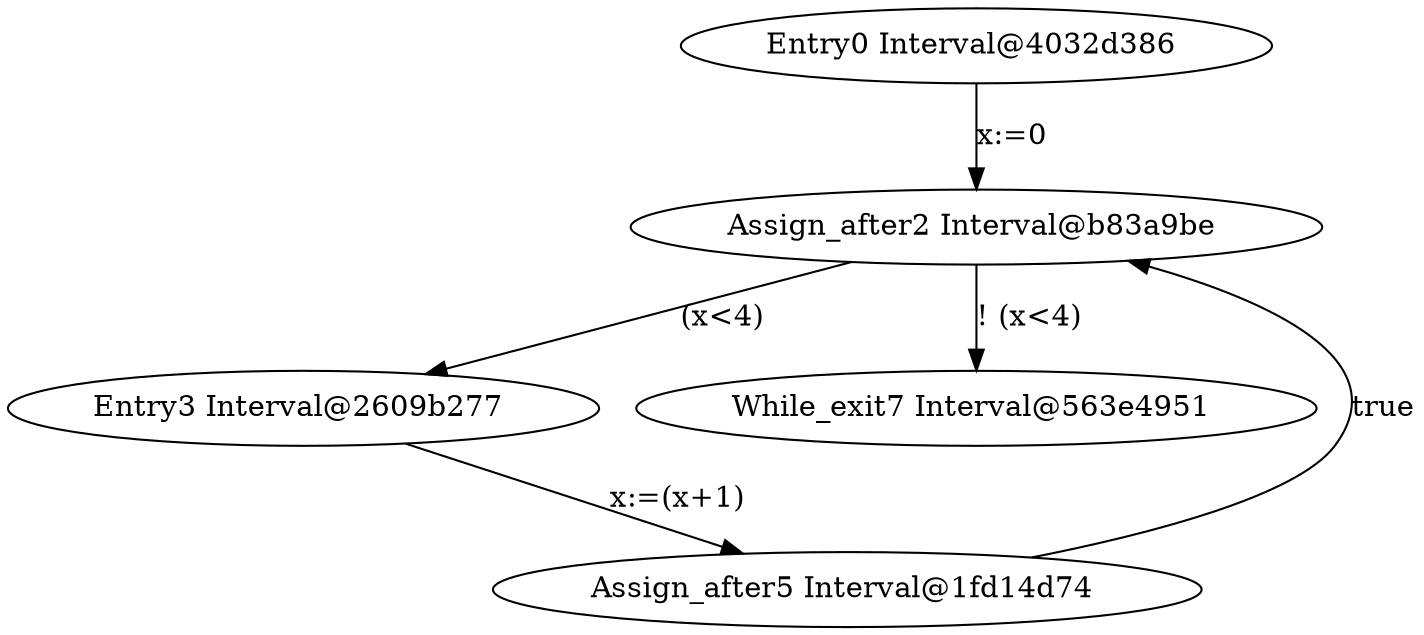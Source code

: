 digraph g {
"Entry0 Interval@4032d386 "->"Assign_after2 Interval@b83a9be "[label="x:=0"]

"Assign_after2 Interval@b83a9be "->"Entry3 Interval@2609b277 "[label="(x<4)"]
"Assign_after2 Interval@b83a9be "->"While_exit7 Interval@563e4951 "[label="! (x<4)"]

"Entry3 Interval@2609b277 "->"Assign_after5 Interval@1fd14d74 "[label="x:=(x+1)"]

"Assign_after5 Interval@1fd14d74 "->"Assign_after2 Interval@b83a9be "[label="true"]



}
